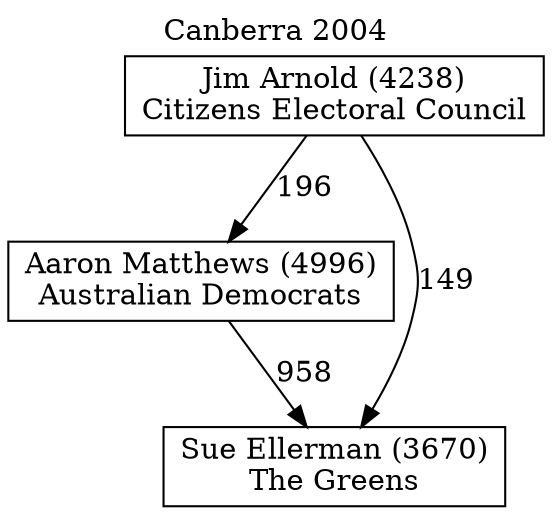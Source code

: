 // House preference flow
digraph "Sue Ellerman (3670)_Canberra_2004" {
	graph [label="Canberra 2004" labelloc=t mclimit=10]
	node [shape=box]
	"Aaron Matthews (4996)" [label="Aaron Matthews (4996)
Australian Democrats"]
	"Jim Arnold (4238)" [label="Jim Arnold (4238)
Citizens Electoral Council"]
	"Sue Ellerman (3670)" [label="Sue Ellerman (3670)
The Greens"]
	"Aaron Matthews (4996)" -> "Sue Ellerman (3670)" [label=958]
	"Jim Arnold (4238)" -> "Aaron Matthews (4996)" [label=196]
	"Jim Arnold (4238)" -> "Sue Ellerman (3670)" [label=149]
}
